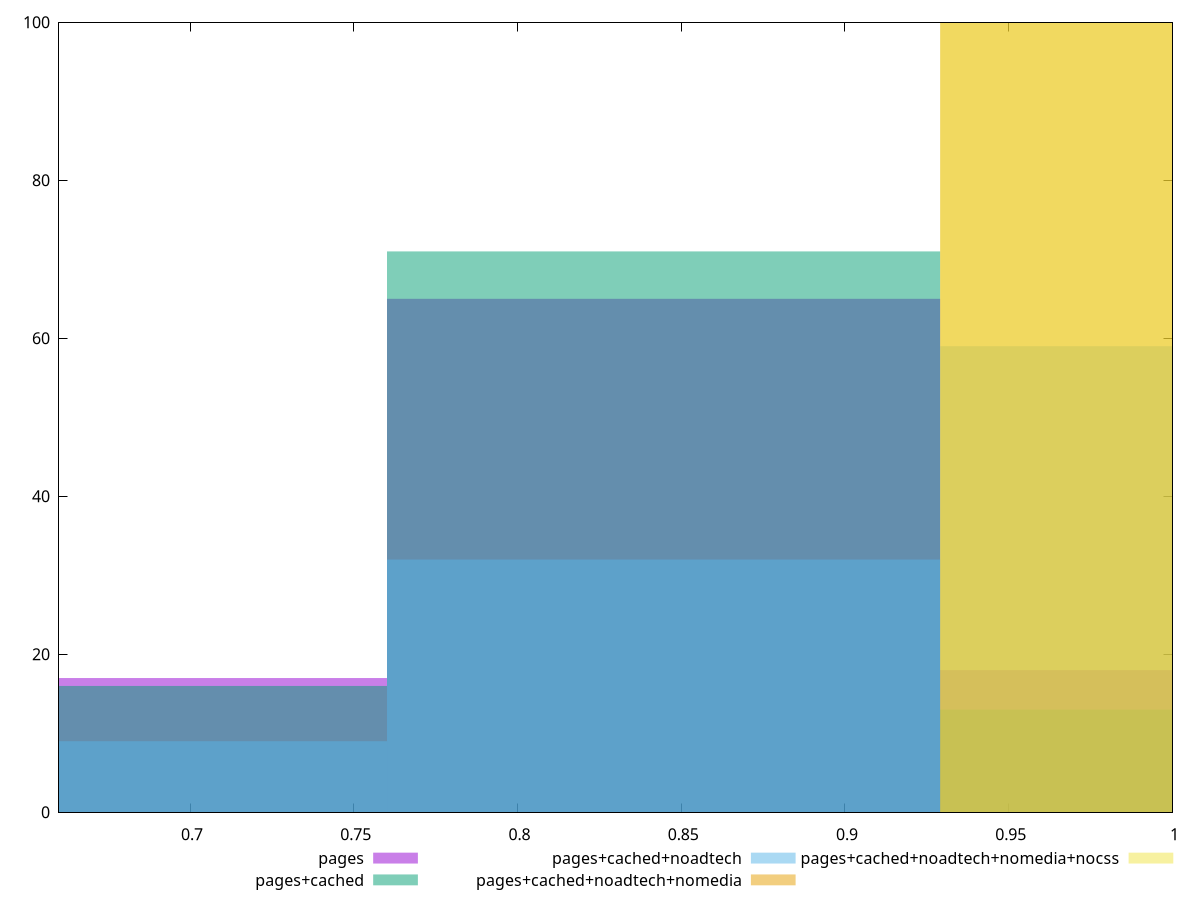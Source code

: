 reset

$pages <<EOF
0.8446176344005387 65
0.675694107520431 17
1.0135411612806466 18
EOF

$pagesCached <<EOF
0.8446176344005387 71
1.0135411612806466 13
0.675694107520431 16
EOF

$pagesCachedNoadtech <<EOF
0.8446176344005387 32
1.0135411612806466 59
0.675694107520431 9
EOF

$pagesCachedNoadtechNomedia <<EOF
1.0135411612806466 100
EOF

$pagesCachedNoadtechNomediaNocss <<EOF
1.0135411612806466 100
EOF

set key outside below
set boxwidth 0.16892352688010775
set xrange [0.66:1]
set yrange [0:100]
set trange [0:100]
set style fill transparent solid 0.5 noborder
set terminal svg size 640, 530 enhanced background rgb 'white'
set output "report_00013_2021-02-09T12-04-24.940Z/offscreen-images/comparison/histogram/all_score.svg"

plot $pages title "pages" with boxes, \
     $pagesCached title "pages+cached" with boxes, \
     $pagesCachedNoadtech title "pages+cached+noadtech" with boxes, \
     $pagesCachedNoadtechNomedia title "pages+cached+noadtech+nomedia" with boxes, \
     $pagesCachedNoadtechNomediaNocss title "pages+cached+noadtech+nomedia+nocss" with boxes

reset
